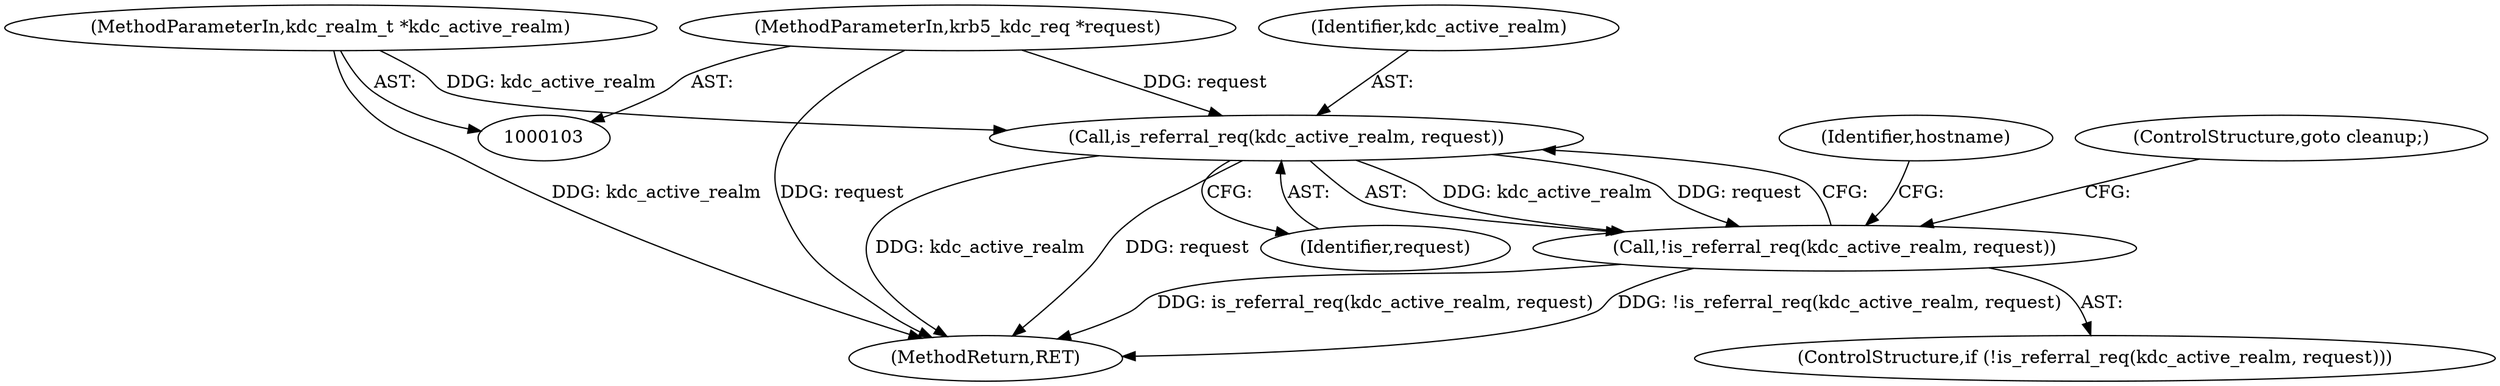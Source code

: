 digraph "0_krb5_4c023ba43c16396f0d199e2df1cfa59b88b62acc_0@pointer" {
"1000130" [label="(Call,is_referral_req(kdc_active_realm, request))"];
"1000104" [label="(MethodParameterIn,kdc_realm_t *kdc_active_realm)"];
"1000105" [label="(MethodParameterIn,krb5_kdc_req *request)"];
"1000129" [label="(Call,!is_referral_req(kdc_active_realm, request))"];
"1000221" [label="(MethodReturn,RET)"];
"1000104" [label="(MethodParameterIn,kdc_realm_t *kdc_active_realm)"];
"1000129" [label="(Call,!is_referral_req(kdc_active_realm, request))"];
"1000135" [label="(Identifier,hostname)"];
"1000105" [label="(MethodParameterIn,krb5_kdc_req *request)"];
"1000132" [label="(Identifier,request)"];
"1000131" [label="(Identifier,kdc_active_realm)"];
"1000128" [label="(ControlStructure,if (!is_referral_req(kdc_active_realm, request)))"];
"1000133" [label="(ControlStructure,goto cleanup;)"];
"1000130" [label="(Call,is_referral_req(kdc_active_realm, request))"];
"1000130" -> "1000129"  [label="AST: "];
"1000130" -> "1000132"  [label="CFG: "];
"1000131" -> "1000130"  [label="AST: "];
"1000132" -> "1000130"  [label="AST: "];
"1000129" -> "1000130"  [label="CFG: "];
"1000130" -> "1000221"  [label="DDG: kdc_active_realm"];
"1000130" -> "1000221"  [label="DDG: request"];
"1000130" -> "1000129"  [label="DDG: kdc_active_realm"];
"1000130" -> "1000129"  [label="DDG: request"];
"1000104" -> "1000130"  [label="DDG: kdc_active_realm"];
"1000105" -> "1000130"  [label="DDG: request"];
"1000104" -> "1000103"  [label="AST: "];
"1000104" -> "1000221"  [label="DDG: kdc_active_realm"];
"1000105" -> "1000103"  [label="AST: "];
"1000105" -> "1000221"  [label="DDG: request"];
"1000129" -> "1000128"  [label="AST: "];
"1000133" -> "1000129"  [label="CFG: "];
"1000135" -> "1000129"  [label="CFG: "];
"1000129" -> "1000221"  [label="DDG: is_referral_req(kdc_active_realm, request)"];
"1000129" -> "1000221"  [label="DDG: !is_referral_req(kdc_active_realm, request)"];
}
